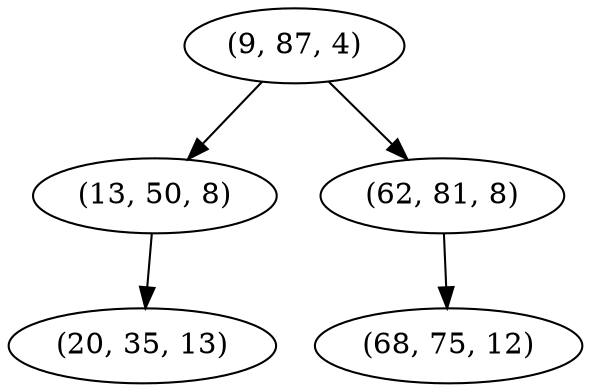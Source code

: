 digraph tree {
    "(9, 87, 4)";
    "(13, 50, 8)";
    "(20, 35, 13)";
    "(62, 81, 8)";
    "(68, 75, 12)";
    "(9, 87, 4)" -> "(13, 50, 8)";
    "(9, 87, 4)" -> "(62, 81, 8)";
    "(13, 50, 8)" -> "(20, 35, 13)";
    "(62, 81, 8)" -> "(68, 75, 12)";
}

